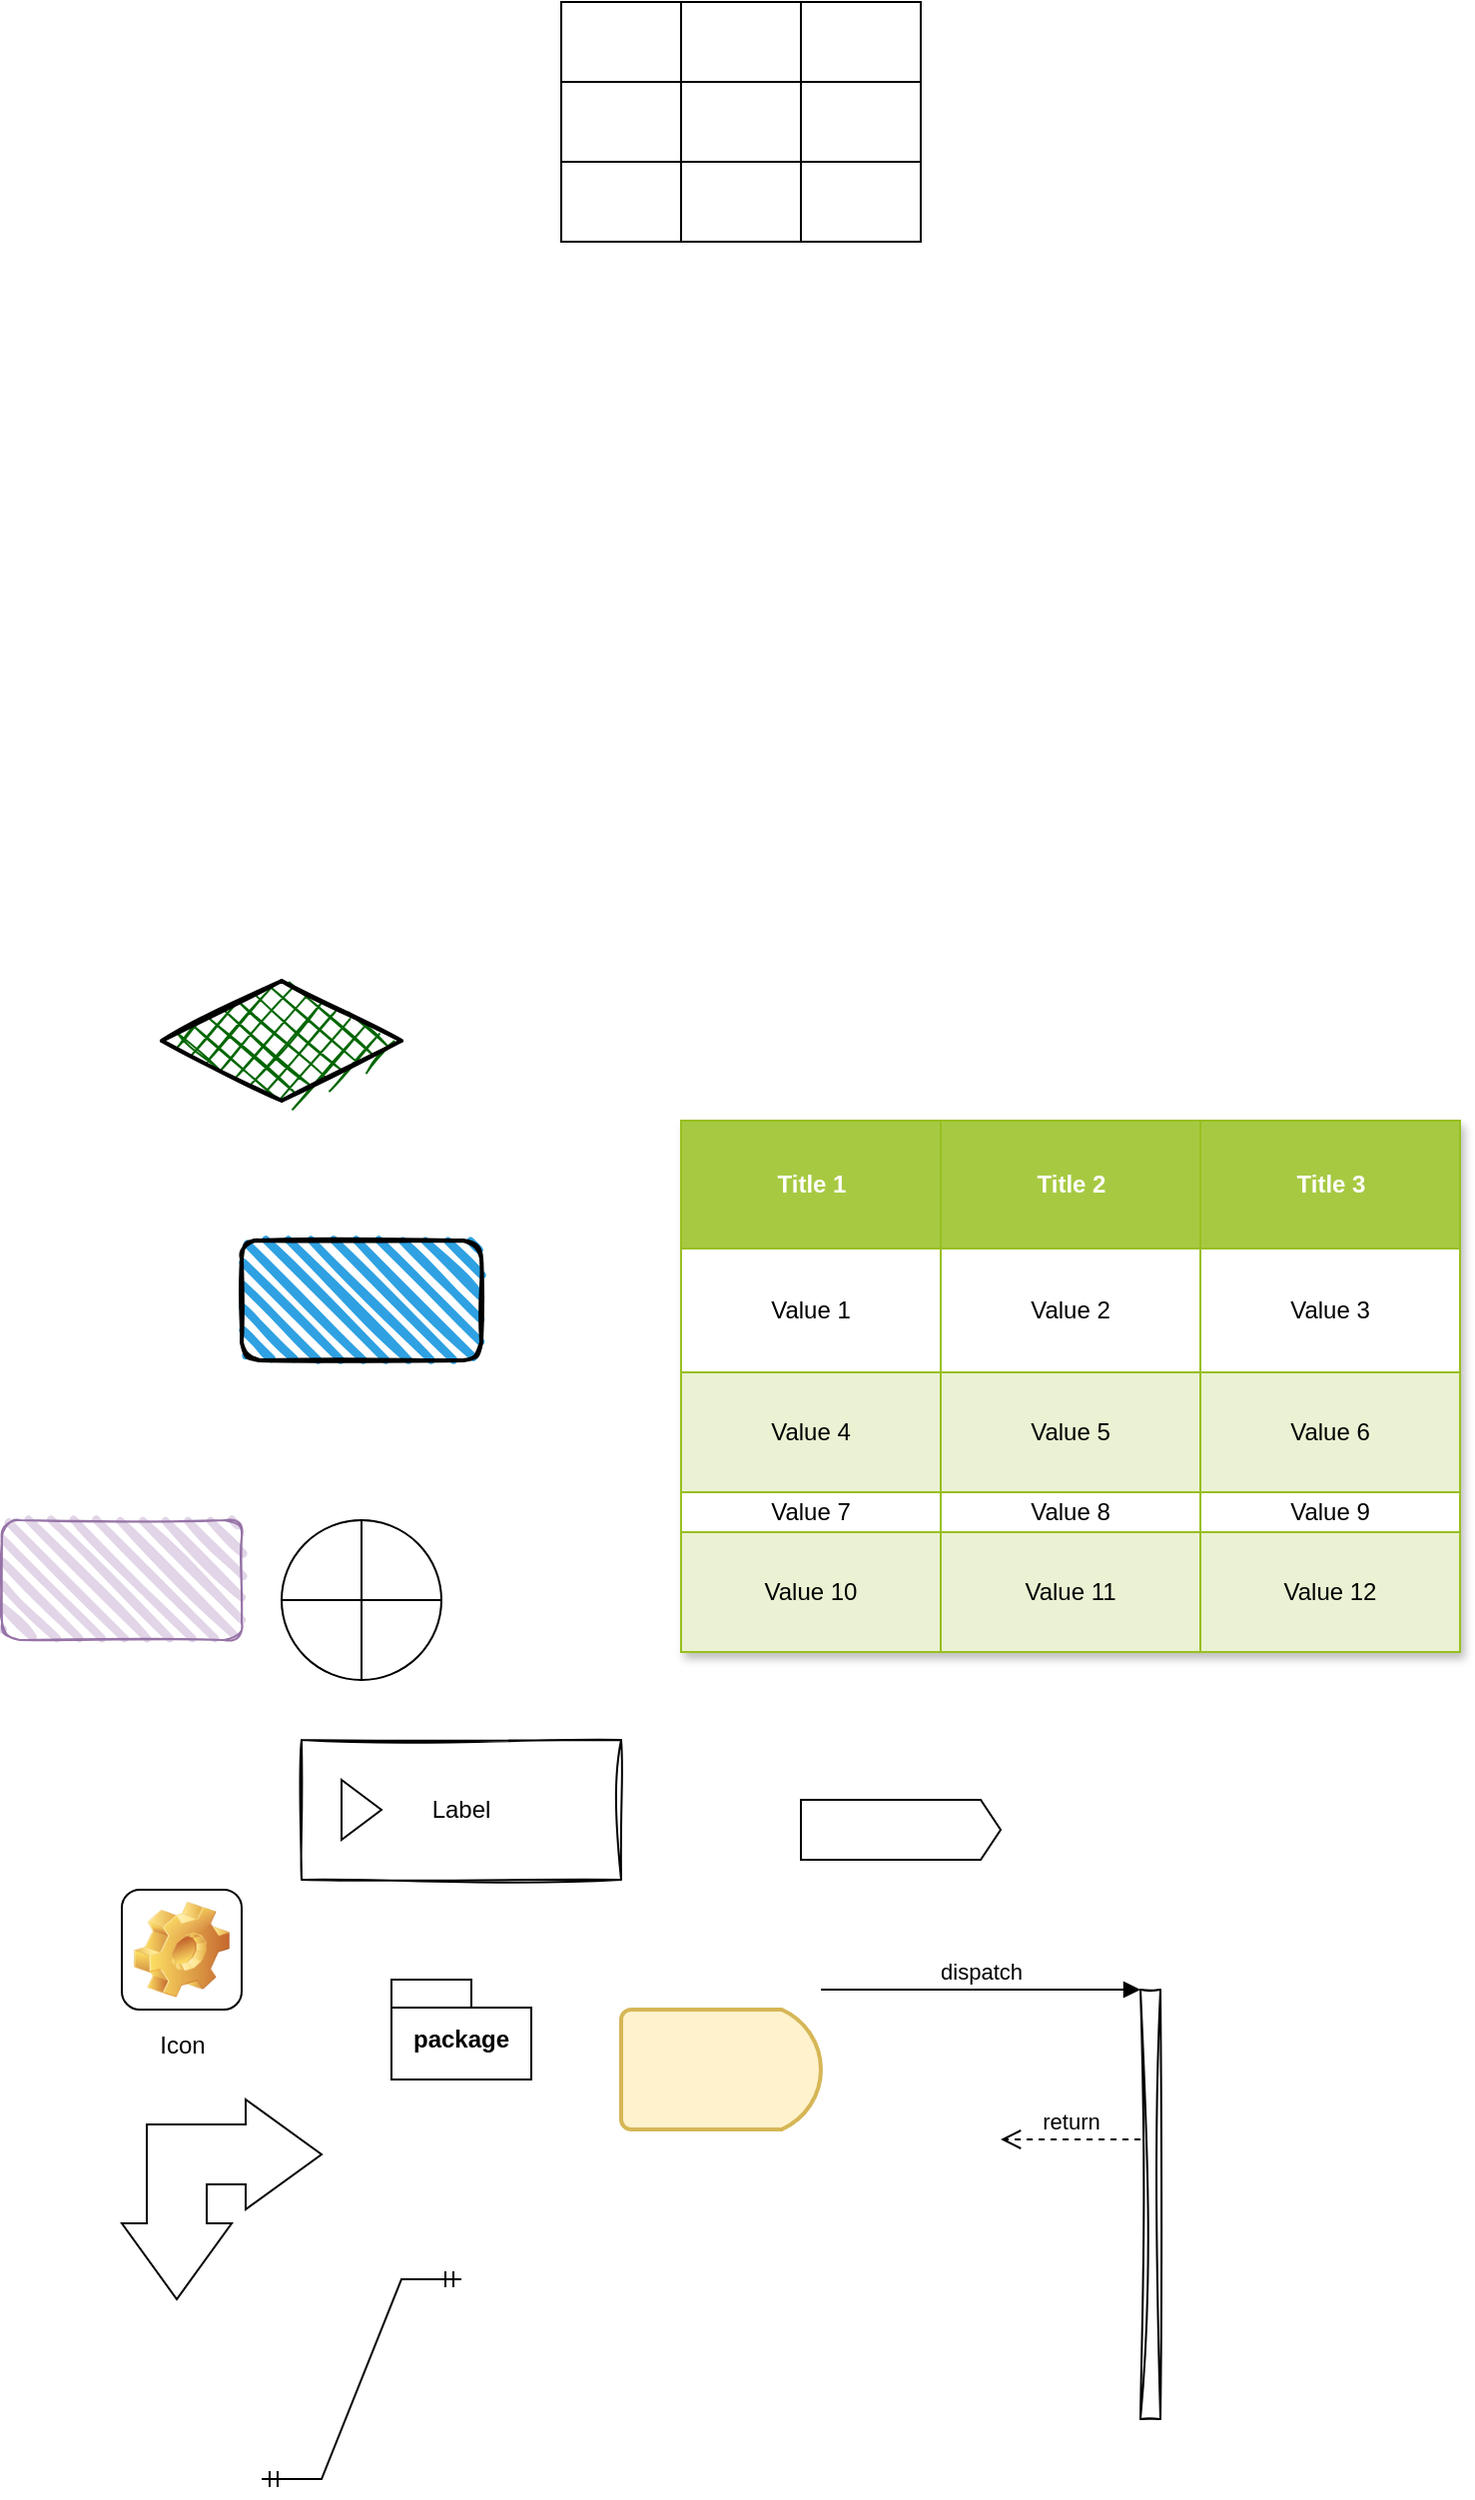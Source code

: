 <mxfile version="21.0.2" type="github">
  <diagram name="第 1 页" id="ym6dXgMok01F-MVRhuPN">
    <mxGraphModel dx="1074" dy="1935" grid="1" gridSize="10" guides="1" tooltips="1" connect="1" arrows="1" fold="1" page="1" pageScale="1" pageWidth="827" pageHeight="1169" background="none" math="0" shadow="0">
      <root>
        <mxCell id="0" />
        <mxCell id="1" parent="0" />
        <mxCell id="CX9QlCy-EnpkW9oprD4c-1" value="" style="rounded=1;whiteSpace=wrap;html=1;strokeWidth=2;fillWeight=4;hachureGap=8;hachureAngle=45;fillColor=#2FA1E2;sketch=1;gradientColor=none;" parent="1" vertex="1">
          <mxGeometry x="220" y="230" width="120" height="60" as="geometry" />
        </mxCell>
        <mxCell id="CX9QlCy-EnpkW9oprD4c-2" value="" style="rhombus;whiteSpace=wrap;html=1;strokeWidth=2;fillWeight=-1;hachureGap=8;fillStyle=cross-hatch;fillColor=#006600;sketch=1;" parent="1" vertex="1">
          <mxGeometry x="180" y="100" width="120" height="60" as="geometry" />
        </mxCell>
        <mxCell id="CX9QlCy-EnpkW9oprD4c-3" value="" style="shape=orEllipse;perimeter=ellipsePerimeter;whiteSpace=wrap;html=1;backgroundOutline=1;" parent="1" vertex="1">
          <mxGeometry x="240" y="370" width="80" height="80" as="geometry" />
        </mxCell>
        <mxCell id="CX9QlCy-EnpkW9oprD4c-4" value="Assets" style="childLayout=tableLayout;recursiveResize=0;strokeColor=#98bf21;fillColor=#A7C942;shadow=1;" parent="1" vertex="1">
          <mxGeometry x="440" y="170" width="390" height="266" as="geometry" />
        </mxCell>
        <mxCell id="CX9QlCy-EnpkW9oprD4c-5" style="shape=tableRow;horizontal=0;startSize=0;swimlaneHead=0;swimlaneBody=0;top=0;left=0;bottom=0;right=0;dropTarget=0;collapsible=0;recursiveResize=0;expand=0;fontStyle=0;strokeColor=inherit;fillColor=#ffffff;" parent="CX9QlCy-EnpkW9oprD4c-4" vertex="1">
          <mxGeometry width="390" height="64" as="geometry" />
        </mxCell>
        <mxCell id="CX9QlCy-EnpkW9oprD4c-6" value="Title 1" style="connectable=0;recursiveResize=0;strokeColor=inherit;fillColor=#A7C942;align=center;fontStyle=1;fontColor=#FFFFFF;html=1;" parent="CX9QlCy-EnpkW9oprD4c-5" vertex="1">
          <mxGeometry width="130" height="64" as="geometry">
            <mxRectangle width="130" height="64" as="alternateBounds" />
          </mxGeometry>
        </mxCell>
        <mxCell id="CX9QlCy-EnpkW9oprD4c-7" value="Title 2" style="connectable=0;recursiveResize=0;strokeColor=inherit;fillColor=#A7C942;align=center;fontStyle=1;fontColor=#FFFFFF;html=1;" parent="CX9QlCy-EnpkW9oprD4c-5" vertex="1">
          <mxGeometry x="130" width="130" height="64" as="geometry">
            <mxRectangle width="130" height="64" as="alternateBounds" />
          </mxGeometry>
        </mxCell>
        <mxCell id="CX9QlCy-EnpkW9oprD4c-8" value="Title 3" style="connectable=0;recursiveResize=0;strokeColor=inherit;fillColor=#A7C942;align=center;fontStyle=1;fontColor=#FFFFFF;html=1;" parent="CX9QlCy-EnpkW9oprD4c-5" vertex="1">
          <mxGeometry x="260" width="130" height="64" as="geometry">
            <mxRectangle width="130" height="64" as="alternateBounds" />
          </mxGeometry>
        </mxCell>
        <mxCell id="CX9QlCy-EnpkW9oprD4c-9" value="" style="shape=tableRow;horizontal=0;startSize=0;swimlaneHead=0;swimlaneBody=0;top=0;left=0;bottom=0;right=0;dropTarget=0;collapsible=0;recursiveResize=0;expand=0;fontStyle=0;strokeColor=inherit;fillColor=#ffffff;" parent="CX9QlCy-EnpkW9oprD4c-4" vertex="1">
          <mxGeometry y="64" width="390" height="62" as="geometry" />
        </mxCell>
        <mxCell id="CX9QlCy-EnpkW9oprD4c-10" value="Value 1" style="connectable=0;recursiveResize=0;strokeColor=inherit;fillColor=inherit;align=center;whiteSpace=wrap;html=1;" parent="CX9QlCy-EnpkW9oprD4c-9" vertex="1">
          <mxGeometry width="130" height="62" as="geometry">
            <mxRectangle width="130" height="62" as="alternateBounds" />
          </mxGeometry>
        </mxCell>
        <mxCell id="CX9QlCy-EnpkW9oprD4c-11" value="Value 2" style="connectable=0;recursiveResize=0;strokeColor=inherit;fillColor=inherit;align=center;whiteSpace=wrap;html=1;" parent="CX9QlCy-EnpkW9oprD4c-9" vertex="1">
          <mxGeometry x="130" width="130" height="62" as="geometry">
            <mxRectangle width="130" height="62" as="alternateBounds" />
          </mxGeometry>
        </mxCell>
        <mxCell id="CX9QlCy-EnpkW9oprD4c-12" value="Value 3" style="connectable=0;recursiveResize=0;strokeColor=inherit;fillColor=inherit;align=center;whiteSpace=wrap;html=1;" parent="CX9QlCy-EnpkW9oprD4c-9" vertex="1">
          <mxGeometry x="260" width="130" height="62" as="geometry">
            <mxRectangle width="130" height="62" as="alternateBounds" />
          </mxGeometry>
        </mxCell>
        <mxCell id="CX9QlCy-EnpkW9oprD4c-13" value="" style="shape=tableRow;horizontal=0;startSize=0;swimlaneHead=0;swimlaneBody=0;top=0;left=0;bottom=0;right=0;dropTarget=0;collapsible=0;recursiveResize=0;expand=0;fontStyle=1;strokeColor=inherit;fillColor=#EAF2D3;" parent="CX9QlCy-EnpkW9oprD4c-4" vertex="1">
          <mxGeometry y="126" width="390" height="60" as="geometry" />
        </mxCell>
        <mxCell id="CX9QlCy-EnpkW9oprD4c-14" value="Value 4" style="connectable=0;recursiveResize=0;strokeColor=inherit;fillColor=inherit;whiteSpace=wrap;html=1;" parent="CX9QlCy-EnpkW9oprD4c-13" vertex="1">
          <mxGeometry width="130" height="60" as="geometry">
            <mxRectangle width="130" height="60" as="alternateBounds" />
          </mxGeometry>
        </mxCell>
        <mxCell id="CX9QlCy-EnpkW9oprD4c-15" value="Value 5" style="connectable=0;recursiveResize=0;strokeColor=inherit;fillColor=inherit;whiteSpace=wrap;html=1;" parent="CX9QlCy-EnpkW9oprD4c-13" vertex="1">
          <mxGeometry x="130" width="130" height="60" as="geometry">
            <mxRectangle width="130" height="60" as="alternateBounds" />
          </mxGeometry>
        </mxCell>
        <mxCell id="CX9QlCy-EnpkW9oprD4c-16" value="Value 6" style="connectable=0;recursiveResize=0;strokeColor=inherit;fillColor=inherit;whiteSpace=wrap;html=1;" parent="CX9QlCy-EnpkW9oprD4c-13" vertex="1">
          <mxGeometry x="260" width="130" height="60" as="geometry">
            <mxRectangle width="130" height="60" as="alternateBounds" />
          </mxGeometry>
        </mxCell>
        <mxCell id="CX9QlCy-EnpkW9oprD4c-17" value="" style="shape=tableRow;horizontal=0;startSize=0;swimlaneHead=0;swimlaneBody=0;top=0;left=0;bottom=0;right=0;dropTarget=0;collapsible=0;recursiveResize=0;expand=0;fontStyle=0;strokeColor=inherit;fillColor=#ffffff;" parent="CX9QlCy-EnpkW9oprD4c-4" vertex="1">
          <mxGeometry y="186" width="390" height="20" as="geometry" />
        </mxCell>
        <mxCell id="CX9QlCy-EnpkW9oprD4c-18" value="Value 7" style="connectable=0;recursiveResize=0;strokeColor=inherit;fillColor=inherit;fontStyle=0;align=center;whiteSpace=wrap;html=1;" parent="CX9QlCy-EnpkW9oprD4c-17" vertex="1">
          <mxGeometry width="130" height="20" as="geometry">
            <mxRectangle width="130" height="20" as="alternateBounds" />
          </mxGeometry>
        </mxCell>
        <mxCell id="CX9QlCy-EnpkW9oprD4c-19" value="Value 8" style="connectable=0;recursiveResize=0;strokeColor=inherit;fillColor=inherit;fontStyle=0;align=center;whiteSpace=wrap;html=1;" parent="CX9QlCy-EnpkW9oprD4c-17" vertex="1">
          <mxGeometry x="130" width="130" height="20" as="geometry">
            <mxRectangle width="130" height="20" as="alternateBounds" />
          </mxGeometry>
        </mxCell>
        <mxCell id="CX9QlCy-EnpkW9oprD4c-20" value="Value 9" style="connectable=0;recursiveResize=0;strokeColor=inherit;fillColor=inherit;fontStyle=0;align=center;whiteSpace=wrap;html=1;" parent="CX9QlCy-EnpkW9oprD4c-17" vertex="1">
          <mxGeometry x="260" width="130" height="20" as="geometry">
            <mxRectangle width="130" height="20" as="alternateBounds" />
          </mxGeometry>
        </mxCell>
        <mxCell id="CX9QlCy-EnpkW9oprD4c-21" value="" style="shape=tableRow;horizontal=0;startSize=0;swimlaneHead=0;swimlaneBody=0;top=0;left=0;bottom=0;right=0;dropTarget=0;collapsible=0;recursiveResize=0;expand=0;fontStyle=1;strokeColor=inherit;fillColor=#EAF2D3;" parent="CX9QlCy-EnpkW9oprD4c-4" vertex="1">
          <mxGeometry y="206" width="390" height="60" as="geometry" />
        </mxCell>
        <mxCell id="CX9QlCy-EnpkW9oprD4c-22" value="Value 10" style="connectable=0;recursiveResize=0;strokeColor=inherit;fillColor=inherit;whiteSpace=wrap;html=1;" parent="CX9QlCy-EnpkW9oprD4c-21" vertex="1">
          <mxGeometry width="130" height="60" as="geometry">
            <mxRectangle width="130" height="60" as="alternateBounds" />
          </mxGeometry>
        </mxCell>
        <mxCell id="CX9QlCy-EnpkW9oprD4c-23" value="Value 11" style="connectable=0;recursiveResize=0;strokeColor=inherit;fillColor=inherit;whiteSpace=wrap;html=1;" parent="CX9QlCy-EnpkW9oprD4c-21" vertex="1">
          <mxGeometry x="130" width="130" height="60" as="geometry">
            <mxRectangle width="130" height="60" as="alternateBounds" />
          </mxGeometry>
        </mxCell>
        <mxCell id="CX9QlCy-EnpkW9oprD4c-24" value="Value 12" style="connectable=0;recursiveResize=0;strokeColor=inherit;fillColor=inherit;whiteSpace=wrap;html=1;" parent="CX9QlCy-EnpkW9oprD4c-21" vertex="1">
          <mxGeometry x="260" width="130" height="60" as="geometry">
            <mxRectangle width="130" height="60" as="alternateBounds" />
          </mxGeometry>
        </mxCell>
        <mxCell id="CX9QlCy-EnpkW9oprD4c-25" value="" style="rounded=1;whiteSpace=wrap;html=1;strokeWidth=1;fillWeight=4;hachureGap=8;hachureAngle=45;fillColor=#e1d5e7;sketch=1;strokeColor=#9673a6;" parent="1" vertex="1">
          <mxGeometry x="100" y="370" width="120" height="60" as="geometry" />
        </mxCell>
        <mxCell id="CX9QlCy-EnpkW9oprD4c-26" value="Icon" style="icon;html=1;image=img/clipart/Gear_128x128.png" parent="1" vertex="1">
          <mxGeometry x="160" y="555" width="60" height="60" as="geometry" />
        </mxCell>
        <mxCell id="CX9QlCy-EnpkW9oprD4c-27" value="Label" style="html=1;whiteSpace=wrap;container=1;recursiveResize=0;collapsible=0;sketch=1;curveFitting=1;jiggle=2;" parent="1" vertex="1">
          <mxGeometry x="250" y="480" width="160" height="70" as="geometry" />
        </mxCell>
        <mxCell id="CX9QlCy-EnpkW9oprD4c-28" value="" style="triangle;html=1;whiteSpace=wrap;" parent="CX9QlCy-EnpkW9oprD4c-27" vertex="1">
          <mxGeometry x="20" y="20" width="20" height="30" as="geometry" />
        </mxCell>
        <mxCell id="CX9QlCy-EnpkW9oprD4c-29" value="" style="html=1;shadow=0;dashed=0;align=center;verticalAlign=middle;shape=mxgraph.arrows2.bendDoubleArrow;dy=15;dx=38;arrowHead=55;rounded=0;" parent="1" vertex="1">
          <mxGeometry x="160" y="660" width="100" height="100" as="geometry" />
        </mxCell>
        <mxCell id="CX9QlCy-EnpkW9oprD4c-30" value="" style="strokeWidth=2;html=1;shape=mxgraph.flowchart.delay;whiteSpace=wrap;fillColor=#fff2cc;strokeColor=#d6b656;" parent="1" vertex="1">
          <mxGeometry x="410" y="615" width="100" height="60" as="geometry" />
        </mxCell>
        <mxCell id="CX9QlCy-EnpkW9oprD4c-31" value="" style="html=1;shadow=0;dashed=0;align=center;verticalAlign=middle;shape=mxgraph.arrows2.arrow;dy=0;dx=10;notch=0;" parent="1" vertex="1">
          <mxGeometry x="500" y="510" width="100" height="30" as="geometry" />
        </mxCell>
        <mxCell id="CX9QlCy-EnpkW9oprD4c-32" value="" style="edgeStyle=entityRelationEdgeStyle;fontSize=12;html=1;endArrow=ERmandOne;startArrow=ERmandOne;rounded=0;" parent="1" edge="1">
          <mxGeometry width="100" height="100" relative="1" as="geometry">
            <mxPoint x="230" y="850" as="sourcePoint" />
            <mxPoint x="330" y="750" as="targetPoint" />
          </mxGeometry>
        </mxCell>
        <mxCell id="CX9QlCy-EnpkW9oprD4c-33" value="package" style="shape=folder;fontStyle=1;spacingTop=10;tabWidth=40;tabHeight=14;tabPosition=left;html=1;whiteSpace=wrap;" parent="1" vertex="1">
          <mxGeometry x="295" y="600" width="70" height="50" as="geometry" />
        </mxCell>
        <mxCell id="CX9QlCy-EnpkW9oprD4c-34" value="" style="html=1;points=[];perimeter=orthogonalPerimeter;outlineConnect=0;targetShapes=umlLifeline;portConstraint=eastwest;newEdgeStyle={&quot;edgeStyle&quot;:&quot;elbowEdgeStyle&quot;,&quot;elbow&quot;:&quot;vertical&quot;,&quot;curved&quot;:0,&quot;rounded&quot;:0};fillStyle=cross-hatch;sketch=1;curveFitting=1;jiggle=2;shadow=0;" parent="1" vertex="1">
          <mxGeometry x="670" y="605" width="10" height="215" as="geometry" />
        </mxCell>
        <mxCell id="CX9QlCy-EnpkW9oprD4c-35" value="dispatch" style="html=1;verticalAlign=bottom;endArrow=block;edgeStyle=elbowEdgeStyle;elbow=vertical;curved=0;rounded=0;" parent="1" target="CX9QlCy-EnpkW9oprD4c-34" edge="1">
          <mxGeometry relative="1" as="geometry">
            <mxPoint x="510" y="605" as="sourcePoint" />
          </mxGeometry>
        </mxCell>
        <mxCell id="CX9QlCy-EnpkW9oprD4c-36" value="return" style="html=1;verticalAlign=bottom;endArrow=open;dashed=1;endSize=8;edgeStyle=elbowEdgeStyle;elbow=vertical;curved=0;rounded=0;" parent="1" source="CX9QlCy-EnpkW9oprD4c-34" edge="1">
          <mxGeometry relative="1" as="geometry">
            <mxPoint x="600" y="680" as="targetPoint" />
          </mxGeometry>
        </mxCell>
        <mxCell id="rYqpzue-Dt_-iDJ3GW1Y-1" value="" style="shape=table;startSize=0;container=1;collapsible=0;childLayout=tableLayout;fontSize=16;" vertex="1" parent="1">
          <mxGeometry x="380" y="-390" width="180" height="120" as="geometry" />
        </mxCell>
        <mxCell id="rYqpzue-Dt_-iDJ3GW1Y-2" value="" style="shape=tableRow;horizontal=0;startSize=0;swimlaneHead=0;swimlaneBody=0;strokeColor=inherit;top=0;left=0;bottom=0;right=0;collapsible=0;dropTarget=0;fillColor=none;points=[[0,0.5],[1,0.5]];portConstraint=eastwest;fontSize=16;" vertex="1" parent="rYqpzue-Dt_-iDJ3GW1Y-1">
          <mxGeometry width="180" height="40" as="geometry" />
        </mxCell>
        <mxCell id="rYqpzue-Dt_-iDJ3GW1Y-3" value="" style="shape=partialRectangle;html=1;whiteSpace=wrap;connectable=0;strokeColor=inherit;overflow=hidden;fillColor=none;top=0;left=0;bottom=0;right=0;pointerEvents=1;fontSize=16;" vertex="1" parent="rYqpzue-Dt_-iDJ3GW1Y-2">
          <mxGeometry width="60" height="40" as="geometry">
            <mxRectangle width="60" height="40" as="alternateBounds" />
          </mxGeometry>
        </mxCell>
        <mxCell id="rYqpzue-Dt_-iDJ3GW1Y-4" value="" style="shape=partialRectangle;html=1;whiteSpace=wrap;connectable=0;strokeColor=inherit;overflow=hidden;fillColor=none;top=0;left=0;bottom=0;right=0;pointerEvents=1;fontSize=16;" vertex="1" parent="rYqpzue-Dt_-iDJ3GW1Y-2">
          <mxGeometry x="60" width="60" height="40" as="geometry">
            <mxRectangle width="60" height="40" as="alternateBounds" />
          </mxGeometry>
        </mxCell>
        <mxCell id="rYqpzue-Dt_-iDJ3GW1Y-5" value="" style="shape=partialRectangle;html=1;whiteSpace=wrap;connectable=0;strokeColor=inherit;overflow=hidden;fillColor=none;top=0;left=0;bottom=0;right=0;pointerEvents=1;fontSize=16;" vertex="1" parent="rYqpzue-Dt_-iDJ3GW1Y-2">
          <mxGeometry x="120" width="60" height="40" as="geometry">
            <mxRectangle width="60" height="40" as="alternateBounds" />
          </mxGeometry>
        </mxCell>
        <mxCell id="rYqpzue-Dt_-iDJ3GW1Y-6" value="" style="shape=tableRow;horizontal=0;startSize=0;swimlaneHead=0;swimlaneBody=0;strokeColor=inherit;top=0;left=0;bottom=0;right=0;collapsible=0;dropTarget=0;fillColor=none;points=[[0,0.5],[1,0.5]];portConstraint=eastwest;fontSize=16;" vertex="1" parent="rYqpzue-Dt_-iDJ3GW1Y-1">
          <mxGeometry y="40" width="180" height="40" as="geometry" />
        </mxCell>
        <mxCell id="rYqpzue-Dt_-iDJ3GW1Y-7" value="" style="shape=partialRectangle;html=1;whiteSpace=wrap;connectable=0;strokeColor=inherit;overflow=hidden;fillColor=none;top=0;left=0;bottom=0;right=0;pointerEvents=1;fontSize=16;" vertex="1" parent="rYqpzue-Dt_-iDJ3GW1Y-6">
          <mxGeometry width="60" height="40" as="geometry">
            <mxRectangle width="60" height="40" as="alternateBounds" />
          </mxGeometry>
        </mxCell>
        <mxCell id="rYqpzue-Dt_-iDJ3GW1Y-8" value="" style="shape=partialRectangle;html=1;whiteSpace=wrap;connectable=0;strokeColor=inherit;overflow=hidden;fillColor=none;top=0;left=0;bottom=0;right=0;pointerEvents=1;fontSize=16;" vertex="1" parent="rYqpzue-Dt_-iDJ3GW1Y-6">
          <mxGeometry x="60" width="60" height="40" as="geometry">
            <mxRectangle width="60" height="40" as="alternateBounds" />
          </mxGeometry>
        </mxCell>
        <mxCell id="rYqpzue-Dt_-iDJ3GW1Y-9" value="" style="shape=partialRectangle;html=1;whiteSpace=wrap;connectable=0;strokeColor=inherit;overflow=hidden;fillColor=none;top=0;left=0;bottom=0;right=0;pointerEvents=1;fontSize=16;" vertex="1" parent="rYqpzue-Dt_-iDJ3GW1Y-6">
          <mxGeometry x="120" width="60" height="40" as="geometry">
            <mxRectangle width="60" height="40" as="alternateBounds" />
          </mxGeometry>
        </mxCell>
        <mxCell id="rYqpzue-Dt_-iDJ3GW1Y-10" value="" style="shape=tableRow;horizontal=0;startSize=0;swimlaneHead=0;swimlaneBody=0;strokeColor=inherit;top=0;left=0;bottom=0;right=0;collapsible=0;dropTarget=0;fillColor=none;points=[[0,0.5],[1,0.5]];portConstraint=eastwest;fontSize=16;" vertex="1" parent="rYqpzue-Dt_-iDJ3GW1Y-1">
          <mxGeometry y="80" width="180" height="40" as="geometry" />
        </mxCell>
        <mxCell id="rYqpzue-Dt_-iDJ3GW1Y-11" value="" style="shape=partialRectangle;html=1;whiteSpace=wrap;connectable=0;strokeColor=inherit;overflow=hidden;fillColor=none;top=0;left=0;bottom=0;right=0;pointerEvents=1;fontSize=16;" vertex="1" parent="rYqpzue-Dt_-iDJ3GW1Y-10">
          <mxGeometry width="60" height="40" as="geometry">
            <mxRectangle width="60" height="40" as="alternateBounds" />
          </mxGeometry>
        </mxCell>
        <mxCell id="rYqpzue-Dt_-iDJ3GW1Y-12" value="" style="shape=partialRectangle;html=1;whiteSpace=wrap;connectable=0;strokeColor=inherit;overflow=hidden;fillColor=none;top=0;left=0;bottom=0;right=0;pointerEvents=1;fontSize=16;" vertex="1" parent="rYqpzue-Dt_-iDJ3GW1Y-10">
          <mxGeometry x="60" width="60" height="40" as="geometry">
            <mxRectangle width="60" height="40" as="alternateBounds" />
          </mxGeometry>
        </mxCell>
        <mxCell id="rYqpzue-Dt_-iDJ3GW1Y-13" value="" style="shape=partialRectangle;html=1;whiteSpace=wrap;connectable=0;strokeColor=inherit;overflow=hidden;fillColor=none;top=0;left=0;bottom=0;right=0;pointerEvents=1;fontSize=16;" vertex="1" parent="rYqpzue-Dt_-iDJ3GW1Y-10">
          <mxGeometry x="120" width="60" height="40" as="geometry">
            <mxRectangle width="60" height="40" as="alternateBounds" />
          </mxGeometry>
        </mxCell>
      </root>
    </mxGraphModel>
  </diagram>
</mxfile>
